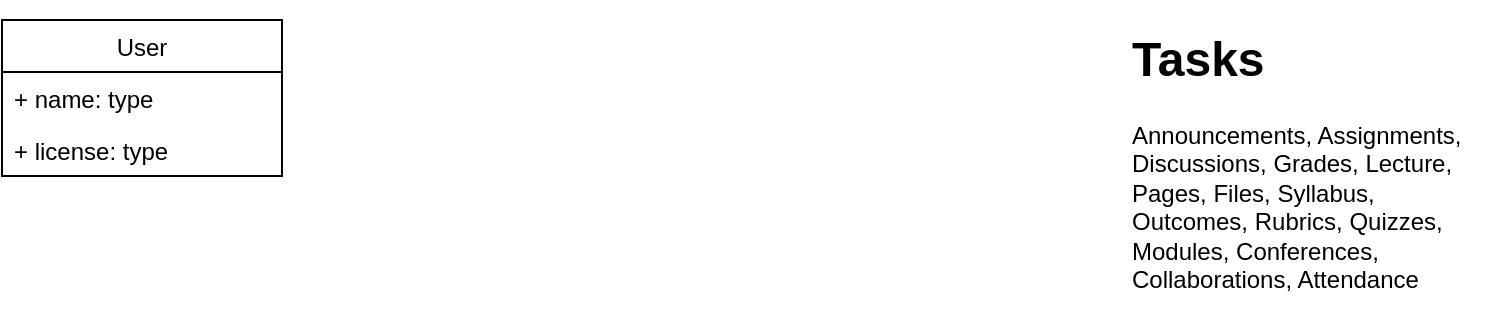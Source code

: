 <mxfile version="12.2.4" pages="4"><diagram id="nBHXRuJ1h0ZP31H6Jr4_" name="Modelo dados"><mxGraphModel dx="1448" dy="903" grid="1" gridSize="10" guides="1" tooltips="1" connect="1" arrows="1" fold="1" page="1" pageScale="1" pageWidth="827" pageHeight="1169" math="0" shadow="0"><root><mxCell id="0"/><mxCell id="1" parent="0"/><mxCell id="20" value="User" style="swimlane;fontStyle=0;childLayout=stackLayout;horizontal=1;startSize=26;fillColor=none;horizontalStack=0;resizeParent=1;resizeParentMax=0;resizeLast=0;collapsible=1;marginBottom=0;" parent="1" vertex="1"><mxGeometry x="40" y="20" width="140" height="78" as="geometry"/></mxCell><mxCell id="21" value="+ name: type" style="text;strokeColor=none;fillColor=none;align=left;verticalAlign=top;spacingLeft=4;spacingRight=4;overflow=hidden;rotatable=0;points=[[0,0.5],[1,0.5]];portConstraint=eastwest;" parent="20" vertex="1"><mxGeometry y="26" width="140" height="26" as="geometry"/></mxCell><mxCell id="22" value="+ license: type" style="text;strokeColor=none;fillColor=none;align=left;verticalAlign=top;spacingLeft=4;spacingRight=4;overflow=hidden;rotatable=0;points=[[0,0.5],[1,0.5]];portConstraint=eastwest;" parent="20" vertex="1"><mxGeometry y="52" width="140" height="26" as="geometry"/></mxCell><mxCell id="36" value="&lt;h1&gt;Tasks&lt;/h1&gt;&lt;p&gt;Announcements, Assignments, Discussions, Grades, Lecture, Pages, Files, Syllabus, Outcomes, Rubrics, Quizzes, Modules, Conferences, Collaborations, Attendance&lt;/p&gt;" style="text;html=1;strokeColor=none;fillColor=none;spacing=5;spacingTop=-20;whiteSpace=wrap;overflow=hidden;rounded=0;" parent="1" vertex="1"><mxGeometry x="600" y="20" width="190" height="150" as="geometry"/></mxCell></root></mxGraphModel></diagram><diagram id="viSoOJj6OCmuyyEPas-M" name="Caso de uso"><mxGraphModel dx="869" dy="542" grid="1" gridSize="10" guides="1" tooltips="1" connect="1" arrows="1" fold="1" page="1" pageScale="1" pageWidth="827" pageHeight="1169" math="0" shadow="0"><root><mxCell id="LQ-DX41ycOj_hzFFY2XO-0"/><mxCell id="LQ-DX41ycOj_hzFFY2XO-1" parent="LQ-DX41ycOj_hzFFY2XO-0"/></root></mxGraphModel></diagram><diagram id="JnBHGIBMxb4aEZbywVNm" name="Arquitectura"><mxGraphModel dx="2275" dy="903" grid="1" gridSize="10" guides="1" tooltips="1" connect="1" arrows="1" fold="1" page="1" pageScale="1" pageWidth="827" pageHeight="1169" math="0" shadow="0"><root><mxCell id="eAf8m3aX0oPBmBaFlqnH-0"/><mxCell id="eAf8m3aX0oPBmBaFlqnH-1" parent="eAf8m3aX0oPBmBaFlqnH-0"/><mxCell id="eAf8m3aX0oPBmBaFlqnH-38" style="edgeStyle=orthogonalEdgeStyle;rounded=0;orthogonalLoop=1;jettySize=auto;html=1;exitX=1;exitY=0.5;exitDx=0;exitDy=0;entryX=0;entryY=0.5;entryDx=0;entryDy=0;startArrow=none;startFill=0;endArrow=none;endFill=0;" parent="eAf8m3aX0oPBmBaFlqnH-1" source="eAf8m3aX0oPBmBaFlqnH-3" target="eAf8m3aX0oPBmBaFlqnH-19" edge="1"><mxGeometry relative="1" as="geometry"/></mxCell><mxCell id="eAf8m3aX0oPBmBaFlqnH-3" value="" style="rounded=0;whiteSpace=wrap;html=1;dashed=1;dashPattern=1 1;strokeColor=#B0B0B0;" parent="eAf8m3aX0oPBmBaFlqnH-1" vertex="1"><mxGeometry x="-100" y="40" width="80" height="160" as="geometry"/></mxCell><mxCell id="eAf8m3aX0oPBmBaFlqnH-35" style="edgeStyle=orthogonalEdgeStyle;rounded=0;orthogonalLoop=1;jettySize=auto;html=1;exitX=1;exitY=0.25;exitDx=0;exitDy=0;entryX=-0.005;entryY=0.458;entryDx=0;entryDy=0;entryPerimeter=0;startArrow=none;startFill=0;endArrow=none;endFill=0;" parent="eAf8m3aX0oPBmBaFlqnH-1" source="eAf8m3aX0oPBmBaFlqnH-4" target="eAf8m3aX0oPBmBaFlqnH-5" edge="1"><mxGeometry relative="1" as="geometry"><Array as="points"><mxPoint x="559" y="130"/></Array></mxGeometry></mxCell><mxCell id="eAf8m3aX0oPBmBaFlqnH-36" style="edgeStyle=orthogonalEdgeStyle;rounded=0;orthogonalLoop=1;jettySize=auto;html=1;exitX=1;exitY=0.75;exitDx=0;exitDy=0;entryX=0;entryY=0.75;entryDx=0;entryDy=0;startArrow=none;startFill=0;endArrow=none;endFill=0;" parent="eAf8m3aX0oPBmBaFlqnH-1" source="eAf8m3aX0oPBmBaFlqnH-4" target="eAf8m3aX0oPBmBaFlqnH-14" edge="1"><mxGeometry relative="1" as="geometry"><Array as="points"><mxPoint x="520" y="313"/></Array></mxGeometry></mxCell><mxCell id="eAf8m3aX0oPBmBaFlqnH-4" value="" style="rounded=0;whiteSpace=wrap;html=1;dashed=1;dashPattern=1 1;strokeColor=#B0B0B0;" parent="eAf8m3aX0oPBmBaFlqnH-1" vertex="1"><mxGeometry x="280" y="40" width="240" height="360" as="geometry"/></mxCell><mxCell id="eAf8m3aX0oPBmBaFlqnH-5" value="" style="rounded=0;whiteSpace=wrap;html=1;dashed=1;dashPattern=1 1;strokeColor=#B0B0B0;" parent="eAf8m3aX0oPBmBaFlqnH-1" vertex="1"><mxGeometry x="560" y="40" width="240" height="200" as="geometry"/></mxCell><mxCell id="eAf8m3aX0oPBmBaFlqnH-41" style="edgeStyle=orthogonalEdgeStyle;rounded=0;orthogonalLoop=1;jettySize=auto;html=1;exitX=1;exitY=0.5;exitDx=0;exitDy=0;entryX=-0.004;entryY=0.779;entryDx=0;entryDy=0;entryPerimeter=0;startArrow=none;startFill=0;endArrow=none;endFill=0;" parent="eAf8m3aX0oPBmBaFlqnH-1" source="eAf8m3aX0oPBmBaFlqnH-6" target="eAf8m3aX0oPBmBaFlqnH-4" edge="1"><mxGeometry relative="1" as="geometry"/></mxCell><mxCell id="eAf8m3aX0oPBmBaFlqnH-6" value="" style="rounded=0;whiteSpace=wrap;html=1;dashed=1;dashPattern=1 1;strokeColor=#B0B0B0;" parent="eAf8m3aX0oPBmBaFlqnH-1" vertex="1"><mxGeometry x="-100" y="240" width="200" height="160" as="geometry"/></mxCell><mxCell id="eAf8m3aX0oPBmBaFlqnH-37" style="edgeStyle=orthogonalEdgeStyle;rounded=0;orthogonalLoop=1;jettySize=auto;html=1;exitX=0;exitY=0.5;exitDx=0;exitDy=0;entryX=1.007;entryY=0.938;entryDx=0;entryDy=0;entryPerimeter=0;startArrow=none;startFill=0;endArrow=none;endFill=0;" parent="eAf8m3aX0oPBmBaFlqnH-1" source="eAf8m3aX0oPBmBaFlqnH-7" target="eAf8m3aX0oPBmBaFlqnH-4" edge="1"><mxGeometry relative="1" as="geometry"/></mxCell><mxCell id="eAf8m3aX0oPBmBaFlqnH-7" value="" style="rounded=0;whiteSpace=wrap;html=1;dashed=1;dashPattern=1 1;strokeColor=#B0B0B0;" parent="eAf8m3aX0oPBmBaFlqnH-1" vertex="1"><mxGeometry x="560" y="350" width="240" height="50" as="geometry"/></mxCell><mxCell id="eAf8m3aX0oPBmBaFlqnH-8" value="" style="aspect=fixed;pointerEvents=1;shadow=0;dashed=0;html=1;strokeColor=none;labelPosition=center;verticalLabelPosition=bottom;verticalAlign=top;align=center;fillColor=#00188D;shape=mxgraph.mscae.enterprise.database_server" parent="eAf8m3aX0oPBmBaFlqnH-1" vertex="1"><mxGeometry x="661" y="70" width="68" height="90" as="geometry"/></mxCell><mxCell id="eAf8m3aX0oPBmBaFlqnH-9" value="" style="aspect=fixed;pointerEvents=1;shadow=0;dashed=0;html=1;strokeColor=none;labelPosition=center;verticalLabelPosition=bottom;verticalAlign=top;align=center;fillColor=#00188D;shape=mxgraph.azure.server_rack" parent="eAf8m3aX0oPBmBaFlqnH-1" vertex="1"><mxGeometry x="337" y="175" width="90" height="90" as="geometry"/></mxCell><mxCell id="eAf8m3aX0oPBmBaFlqnH-11" value="" style="dashed=0;outlineConnect=0;html=1;align=center;labelPosition=center;verticalLabelPosition=bottom;verticalAlign=top;shape=mxgraph.webicons.facebook;fillColor=#6294E4;gradientColor=#1A2665" parent="eAf8m3aX0oPBmBaFlqnH-1" vertex="1"><mxGeometry x="620" y="361.5" width="30" height="30" as="geometry"/></mxCell><mxCell id="eAf8m3aX0oPBmBaFlqnH-12" value="" style="dashed=0;outlineConnect=0;html=1;align=center;labelPosition=center;verticalLabelPosition=bottom;verticalAlign=top;shape=mxgraph.weblogos.google" parent="eAf8m3aX0oPBmBaFlqnH-1" vertex="1"><mxGeometry x="570" y="361.5" width="30" height="30" as="geometry"/></mxCell><mxCell id="eAf8m3aX0oPBmBaFlqnH-14" value="" style="rounded=0;whiteSpace=wrap;html=1;dashed=1;dashPattern=1 1;strokeColor=#B0B0B0;" parent="eAf8m3aX0oPBmBaFlqnH-1" vertex="1"><mxGeometry x="560" y="275.5" width="240" height="50" as="geometry"/></mxCell><mxCell id="eAf8m3aX0oPBmBaFlqnH-15" value="" style="dashed=0;outlineConnect=0;html=1;align=center;labelPosition=center;verticalLabelPosition=bottom;verticalAlign=top;shape=mxgraph.weblogos.google_drive" parent="eAf8m3aX0oPBmBaFlqnH-1" vertex="1"><mxGeometry x="570" y="285.5" width="40" height="30" as="geometry"/></mxCell><mxCell id="eAf8m3aX0oPBmBaFlqnH-16" value="" style="dashed=0;outlineConnect=0;html=1;align=center;labelPosition=center;verticalLabelPosition=bottom;verticalAlign=top;shape=mxgraph.webicons.skype;gradientColor=#DFDEDE" parent="eAf8m3aX0oPBmBaFlqnH-1" vertex="1"><mxGeometry x="680" y="360" width="30" height="30" as="geometry"/></mxCell><mxCell id="eAf8m3aX0oPBmBaFlqnH-40" style="edgeStyle=orthogonalEdgeStyle;rounded=0;orthogonalLoop=1;jettySize=auto;html=1;exitX=1;exitY=0.5;exitDx=0;exitDy=0;entryX=0;entryY=0.222;entryDx=0;entryDy=0;entryPerimeter=0;startArrow=none;startFill=0;endArrow=none;endFill=0;" parent="eAf8m3aX0oPBmBaFlqnH-1" source="eAf8m3aX0oPBmBaFlqnH-19" target="eAf8m3aX0oPBmBaFlqnH-4" edge="1"><mxGeometry relative="1" as="geometry"/></mxCell><mxCell id="eAf8m3aX0oPBmBaFlqnH-19" value="" style="rounded=0;whiteSpace=wrap;html=1;dashed=1;dashPattern=1 1;strokeColor=#B0B0B0;" parent="eAf8m3aX0oPBmBaFlqnH-1" vertex="1"><mxGeometry x="20" y="40" width="80" height="160" as="geometry"/></mxCell><mxCell id="eAf8m3aX0oPBmBaFlqnH-18" value="" style="aspect=fixed;pointerEvents=1;shadow=0;dashed=0;html=1;strokeColor=none;labelPosition=center;verticalLabelPosition=bottom;verticalAlign=top;align=center;fillColor=#00188D;shape=mxgraph.mscae.enterprise.web_server" parent="eAf8m3aX0oPBmBaFlqnH-1" vertex="1"><mxGeometry x="26" y="60" width="68" height="90" as="geometry"/></mxCell><mxCell id="eAf8m3aX0oPBmBaFlqnH-20" value="Angular" style="text;html=1;strokeColor=none;fillColor=none;align=center;verticalAlign=middle;whiteSpace=wrap;rounded=0;" parent="eAf8m3aX0oPBmBaFlqnH-1" vertex="1"><mxGeometry x="24" y="180" width="40" height="20" as="geometry"/></mxCell><mxCell id="eAf8m3aX0oPBmBaFlqnH-21" value="Nodejs/Express" style="text;html=1;strokeColor=none;fillColor=none;align=center;verticalAlign=middle;whiteSpace=wrap;rounded=0;" parent="eAf8m3aX0oPBmBaFlqnH-1" vertex="1"><mxGeometry x="310" y="380" width="40" height="20" as="geometry"/></mxCell><mxCell id="eAf8m3aX0oPBmBaFlqnH-22" value="Autenticação" style="text;html=1;strokeColor=none;fillColor=none;align=center;verticalAlign=middle;whiteSpace=wrap;rounded=0;" parent="eAf8m3aX0oPBmBaFlqnH-1" vertex="1"><mxGeometry x="581" y="327.5" width="40" height="20" as="geometry"/></mxCell><mxCell id="eAf8m3aX0oPBmBaFlqnH-23" value="Armazenamento de Ficheiros" style="text;html=1;strokeColor=none;fillColor=none;align=center;verticalAlign=middle;whiteSpace=wrap;rounded=0;" parent="eAf8m3aX0oPBmBaFlqnH-1" vertex="1"><mxGeometry x="560" y="250" width="180" height="20" as="geometry"/></mxCell><mxCell id="eAf8m3aX0oPBmBaFlqnH-25" value="MySQL" style="text;html=1;strokeColor=none;fillColor=none;align=center;verticalAlign=middle;whiteSpace=wrap;rounded=0;" parent="eAf8m3aX0oPBmBaFlqnH-1" vertex="1"><mxGeometry x="561" y="220" width="69" height="20" as="geometry"/></mxCell><mxCell id="eAf8m3aX0oPBmBaFlqnH-26" value="React-native" style="text;html=1;strokeColor=none;fillColor=none;align=center;verticalAlign=middle;whiteSpace=wrap;rounded=0;" parent="eAf8m3aX0oPBmBaFlqnH-1" vertex="1"><mxGeometry x="-100" y="377" width="80" height="20" as="geometry"/></mxCell><mxCell id="eAf8m3aX0oPBmBaFlqnH-28" value="" style="aspect=fixed;pointerEvents=1;shadow=0;dashed=0;html=1;strokeColor=none;labelPosition=center;verticalLabelPosition=bottom;verticalAlign=top;align=center;fillColor=#00188D;shape=mxgraph.azure.mobile" parent="eAf8m3aX0oPBmBaFlqnH-1" vertex="1"><mxGeometry x="-90" y="287.5" width="35" height="50" as="geometry"/></mxCell><mxCell id="eAf8m3aX0oPBmBaFlqnH-29" value="" style="aspect=fixed;pointerEvents=1;shadow=0;dashed=0;html=1;strokeColor=none;labelPosition=center;verticalLabelPosition=bottom;verticalAlign=top;align=center;fillColor=#00188D;shape=mxgraph.azure.computer" parent="eAf8m3aX0oPBmBaFlqnH-1" vertex="1"><mxGeometry x="-90" y="60" width="50" height="45" as="geometry"/></mxCell><mxCell id="eAf8m3aX0oPBmBaFlqnH-30" value="Browser de Internet" style="text;html=1;strokeColor=none;fillColor=none;align=center;verticalAlign=middle;whiteSpace=wrap;rounded=0;" parent="eAf8m3aX0oPBmBaFlqnH-1" vertex="1"><mxGeometry x="-100" y="170" width="80" height="20" as="geometry"/></mxCell><mxCell id="eAf8m3aX0oPBmBaFlqnH-31" value="Apresentação" style="text;html=1;strokeColor=none;fillColor=none;align=center;verticalAlign=middle;whiteSpace=wrap;rounded=0;" parent="eAf8m3aX0oPBmBaFlqnH-1" vertex="1"><mxGeometry x="-100" y="10" width="80" height="20" as="geometry"/></mxCell><mxCell id="eAf8m3aX0oPBmBaFlqnH-32" value="Negocio" style="text;html=1;strokeColor=none;fillColor=none;align=center;verticalAlign=middle;whiteSpace=wrap;rounded=0;" parent="eAf8m3aX0oPBmBaFlqnH-1" vertex="1"><mxGeometry x="280" y="10" width="80" height="20" as="geometry"/></mxCell><mxCell id="eAf8m3aX0oPBmBaFlqnH-33" value="Dados" style="text;html=1;strokeColor=none;fillColor=none;align=left;verticalAlign=middle;whiteSpace=wrap;rounded=0;" parent="eAf8m3aX0oPBmBaFlqnH-1" vertex="1"><mxGeometry x="561" y="10" width="80" height="20" as="geometry"/></mxCell></root></mxGraphModel></diagram><diagram id="kqDZlOu0SOhdoTtvqHad" name="App Architecture"><mxGraphModel dx="869" dy="542" grid="1" gridSize="10" guides="1" tooltips="1" connect="1" arrows="1" fold="1" page="1" pageScale="1" pageWidth="827" pageHeight="1169" math="0" shadow="0"><root><mxCell id="MjMwZ2Uch3SXA-BTrx1h-0"/><mxCell id="MjMwZ2Uch3SXA-BTrx1h-1" parent="MjMwZ2Uch3SXA-BTrx1h-0"/><mxCell id="MjMwZ2Uch3SXA-BTrx1h-13" style="edgeStyle=orthogonalEdgeStyle;rounded=0;orthogonalLoop=1;jettySize=auto;html=1;exitX=0.5;exitY=1;exitDx=0;exitDy=0;entryX=0.499;entryY=-0.047;entryDx=0;entryDy=0;entryPerimeter=0;startArrow=open;startFill=0;" parent="MjMwZ2Uch3SXA-BTrx1h-1" source="MjMwZ2Uch3SXA-BTrx1h-2" target="MjMwZ2Uch3SXA-BTrx1h-3" edge="1"><mxGeometry relative="1" as="geometry"/></mxCell><mxCell id="MjMwZ2Uch3SXA-BTrx1h-2" value="" style="ellipse;whiteSpace=wrap;html=1;aspect=fixed;fillColor=#fff2cc;strokeColor=#d6b656;" parent="MjMwZ2Uch3SXA-BTrx1h-1" vertex="1"><mxGeometry x="175" y="135" width="10" height="10" as="geometry"/></mxCell><mxCell id="MjMwZ2Uch3SXA-BTrx1h-14" style="edgeStyle=orthogonalEdgeStyle;rounded=0;orthogonalLoop=1;jettySize=auto;html=1;entryX=0.5;entryY=0;entryDx=0;entryDy=0;startArrow=open;startFill=0;" parent="MjMwZ2Uch3SXA-BTrx1h-1" source="MjMwZ2Uch3SXA-BTrx1h-3" target="MjMwZ2Uch3SXA-BTrx1h-4" edge="1"><mxGeometry relative="1" as="geometry"/></mxCell><mxCell id="MjMwZ2Uch3SXA-BTrx1h-3" value="" style="ellipse;whiteSpace=wrap;html=1;aspect=fixed;" parent="MjMwZ2Uch3SXA-BTrx1h-1" vertex="1"><mxGeometry x="160" y="200" width="40" height="40" as="geometry"/></mxCell><mxCell id="MjMwZ2Uch3SXA-BTrx1h-16" style="edgeStyle=orthogonalEdgeStyle;rounded=0;orthogonalLoop=1;jettySize=auto;html=1;entryX=0.5;entryY=0;entryDx=0;entryDy=0;startArrow=open;startFill=0;" parent="MjMwZ2Uch3SXA-BTrx1h-1" source="MjMwZ2Uch3SXA-BTrx1h-4" target="MjMwZ2Uch3SXA-BTrx1h-5" edge="1"><mxGeometry relative="1" as="geometry"/></mxCell><mxCell id="MjMwZ2Uch3SXA-BTrx1h-4" value="" style="ellipse;whiteSpace=wrap;html=1;aspect=fixed;" parent="MjMwZ2Uch3SXA-BTrx1h-1" vertex="1"><mxGeometry x="160" y="280" width="40" height="40" as="geometry"/></mxCell><mxCell id="MjMwZ2Uch3SXA-BTrx1h-17" style="rounded=0;orthogonalLoop=1;jettySize=auto;html=1;exitX=0.5;exitY=1;exitDx=0;exitDy=0;entryX=0.5;entryY=0;entryDx=0;entryDy=0;startArrow=none;startFill=0;" parent="MjMwZ2Uch3SXA-BTrx1h-1" source="MjMwZ2Uch3SXA-BTrx1h-5" target="MjMwZ2Uch3SXA-BTrx1h-10" edge="1"><mxGeometry relative="1" as="geometry"/></mxCell><mxCell id="MjMwZ2Uch3SXA-BTrx1h-5" value="" style="ellipse;whiteSpace=wrap;html=1;aspect=fixed;fillColor=#fff2cc;strokeColor=#d6b656;" parent="MjMwZ2Uch3SXA-BTrx1h-1" vertex="1"><mxGeometry x="160" y="360" width="40" height="40" as="geometry"/></mxCell><mxCell id="MjMwZ2Uch3SXA-BTrx1h-7" value="App" style="text;html=1;strokeColor=none;fillColor=none;align=left;verticalAlign=middle;whiteSpace=wrap;rounded=0;" parent="MjMwZ2Uch3SXA-BTrx1h-1" vertex="1"><mxGeometry x="210" y="130" width="40" height="20" as="geometry"/></mxCell><mxCell id="MjMwZ2Uch3SXA-BTrx1h-8" value="Router" style="text;html=1;strokeColor=none;fillColor=none;align=left;verticalAlign=middle;whiteSpace=wrap;rounded=0;" parent="MjMwZ2Uch3SXA-BTrx1h-1" vertex="1"><mxGeometry x="210" y="210" width="40" height="20" as="geometry"/></mxCell><mxCell id="MjMwZ2Uch3SXA-BTrx1h-9" value="Controller" style="text;html=1;strokeColor=none;fillColor=none;align=left;verticalAlign=middle;whiteSpace=wrap;rounded=0;" parent="MjMwZ2Uch3SXA-BTrx1h-1" vertex="1"><mxGeometry x="210" y="290" width="70" height="20" as="geometry"/></mxCell><mxCell id="MjMwZ2Uch3SXA-BTrx1h-20" style="edgeStyle=none;rounded=0;orthogonalLoop=1;jettySize=auto;html=1;entryX=1;entryY=0.5;entryDx=0;entryDy=0;startArrow=none;startFill=0;" parent="MjMwZ2Uch3SXA-BTrx1h-1" source="MjMwZ2Uch3SXA-BTrx1h-10" target="MjMwZ2Uch3SXA-BTrx1h-19" edge="1"><mxGeometry relative="1" as="geometry"/></mxCell><mxCell id="MjMwZ2Uch3SXA-BTrx1h-10" value="" style="ellipse;whiteSpace=wrap;html=1;aspect=fixed;" parent="MjMwZ2Uch3SXA-BTrx1h-1" vertex="1"><mxGeometry x="200" y="440" width="40" height="40" as="geometry"/></mxCell><mxCell id="MjMwZ2Uch3SXA-BTrx1h-11" value="Repo" style="text;html=1;strokeColor=none;fillColor=none;align=left;verticalAlign=middle;whiteSpace=wrap;rounded=0;" parent="MjMwZ2Uch3SXA-BTrx1h-1" vertex="1"><mxGeometry x="215" y="370" width="70" height="20" as="geometry"/></mxCell><mxCell id="MjMwZ2Uch3SXA-BTrx1h-12" value="DTO" style="text;html=1;strokeColor=none;fillColor=none;align=center;verticalAlign=middle;whiteSpace=wrap;rounded=0;" parent="MjMwZ2Uch3SXA-BTrx1h-1" vertex="1"><mxGeometry x="100" y="480" width="70" height="20" as="geometry"/></mxCell><mxCell id="MjMwZ2Uch3SXA-BTrx1h-21" style="edgeStyle=none;rounded=0;orthogonalLoop=1;jettySize=auto;html=1;exitX=0.5;exitY=0;exitDx=0;exitDy=0;entryX=0.5;entryY=1;entryDx=0;entryDy=0;startArrow=none;startFill=0;" parent="MjMwZ2Uch3SXA-BTrx1h-1" source="MjMwZ2Uch3SXA-BTrx1h-19" target="MjMwZ2Uch3SXA-BTrx1h-5" edge="1"><mxGeometry relative="1" as="geometry"/></mxCell><mxCell id="MjMwZ2Uch3SXA-BTrx1h-19" value="" style="ellipse;whiteSpace=wrap;html=1;aspect=fixed;fillColor=#fff2cc;strokeColor=#d6b656;" parent="MjMwZ2Uch3SXA-BTrx1h-1" vertex="1"><mxGeometry x="120" y="440" width="40" height="40" as="geometry"/></mxCell><mxCell id="MjMwZ2Uch3SXA-BTrx1h-22" value="Model" style="text;html=1;strokeColor=none;fillColor=none;align=center;verticalAlign=middle;whiteSpace=wrap;rounded=0;" parent="MjMwZ2Uch3SXA-BTrx1h-1" vertex="1"><mxGeometry x="185" y="480" width="70" height="20" as="geometry"/></mxCell></root></mxGraphModel></diagram></mxfile>